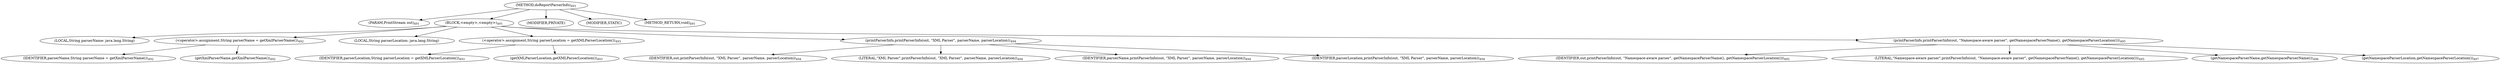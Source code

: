 digraph "doReportParserInfo" {  
"922" [label = <(METHOD,doReportParserInfo)<SUB>491</SUB>> ]
"923" [label = <(PARAM,PrintStream out)<SUB>491</SUB>> ]
"924" [label = <(BLOCK,&lt;empty&gt;,&lt;empty&gt;)<SUB>491</SUB>> ]
"925" [label = <(LOCAL,String parserName: java.lang.String)> ]
"926" [label = <(&lt;operator&gt;.assignment,String parserName = getXmlParserName())<SUB>492</SUB>> ]
"927" [label = <(IDENTIFIER,parserName,String parserName = getXmlParserName())<SUB>492</SUB>> ]
"928" [label = <(getXmlParserName,getXmlParserName())<SUB>492</SUB>> ]
"929" [label = <(LOCAL,String parserLocation: java.lang.String)> ]
"930" [label = <(&lt;operator&gt;.assignment,String parserLocation = getXMLParserLocation())<SUB>493</SUB>> ]
"931" [label = <(IDENTIFIER,parserLocation,String parserLocation = getXMLParserLocation())<SUB>493</SUB>> ]
"932" [label = <(getXMLParserLocation,getXMLParserLocation())<SUB>493</SUB>> ]
"933" [label = <(printParserInfo,printParserInfo(out, &quot;XML Parser&quot;, parserName, parserLocation))<SUB>494</SUB>> ]
"934" [label = <(IDENTIFIER,out,printParserInfo(out, &quot;XML Parser&quot;, parserName, parserLocation))<SUB>494</SUB>> ]
"935" [label = <(LITERAL,&quot;XML Parser&quot;,printParserInfo(out, &quot;XML Parser&quot;, parserName, parserLocation))<SUB>494</SUB>> ]
"936" [label = <(IDENTIFIER,parserName,printParserInfo(out, &quot;XML Parser&quot;, parserName, parserLocation))<SUB>494</SUB>> ]
"937" [label = <(IDENTIFIER,parserLocation,printParserInfo(out, &quot;XML Parser&quot;, parserName, parserLocation))<SUB>494</SUB>> ]
"938" [label = <(printParserInfo,printParserInfo(out, &quot;Namespace-aware parser&quot;, getNamespaceParserName(), getNamespaceParserLocation()))<SUB>495</SUB>> ]
"939" [label = <(IDENTIFIER,out,printParserInfo(out, &quot;Namespace-aware parser&quot;, getNamespaceParserName(), getNamespaceParserLocation()))<SUB>495</SUB>> ]
"940" [label = <(LITERAL,&quot;Namespace-aware parser&quot;,printParserInfo(out, &quot;Namespace-aware parser&quot;, getNamespaceParserName(), getNamespaceParserLocation()))<SUB>495</SUB>> ]
"941" [label = <(getNamespaceParserName,getNamespaceParserName())<SUB>496</SUB>> ]
"942" [label = <(getNamespaceParserLocation,getNamespaceParserLocation())<SUB>497</SUB>> ]
"943" [label = <(MODIFIER,PRIVATE)> ]
"944" [label = <(MODIFIER,STATIC)> ]
"945" [label = <(METHOD_RETURN,void)<SUB>491</SUB>> ]
  "922" -> "923" 
  "922" -> "924" 
  "922" -> "943" 
  "922" -> "944" 
  "922" -> "945" 
  "924" -> "925" 
  "924" -> "926" 
  "924" -> "929" 
  "924" -> "930" 
  "924" -> "933" 
  "924" -> "938" 
  "926" -> "927" 
  "926" -> "928" 
  "930" -> "931" 
  "930" -> "932" 
  "933" -> "934" 
  "933" -> "935" 
  "933" -> "936" 
  "933" -> "937" 
  "938" -> "939" 
  "938" -> "940" 
  "938" -> "941" 
  "938" -> "942" 
}
